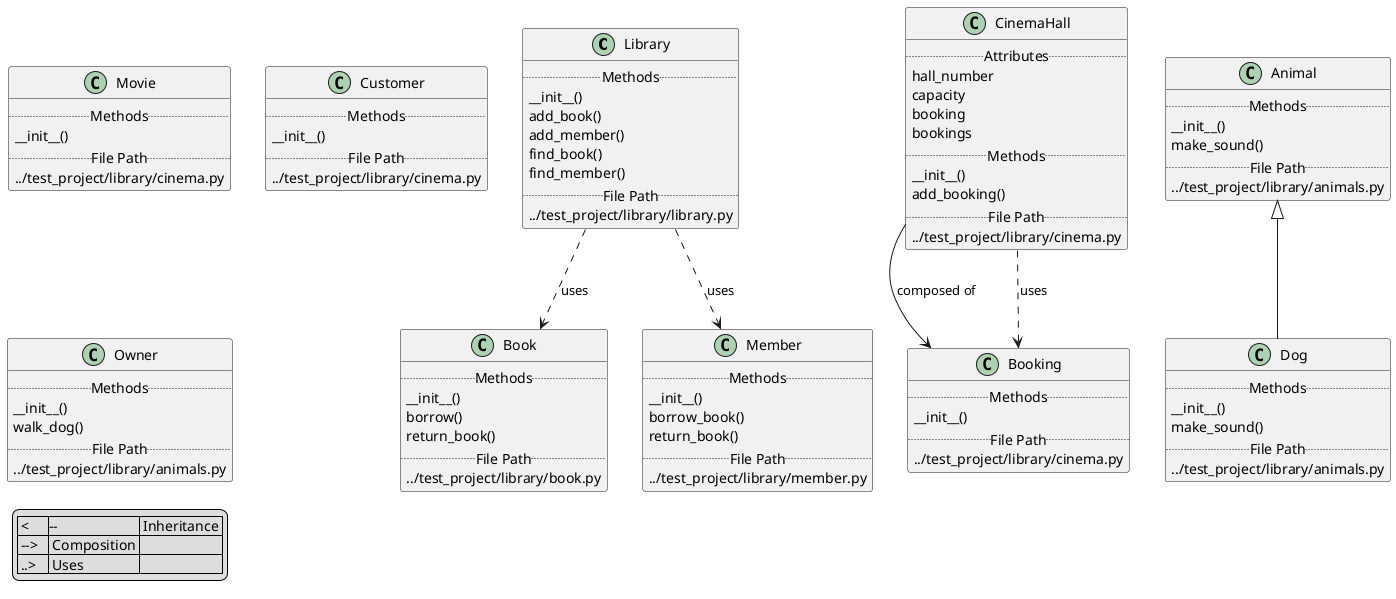 @startuml
class "Library" as Library {
    .. Methods ..
    __init__()
    add_book()
    add_member()
    find_book()
    find_member()
    .. File Path ..
    ../test_project/library/library.py
}
Library ..> Book : uses
Library ..> Member : uses
class "Member" as Member {
    .. Methods ..
    __init__()
    borrow_book()
    return_book()
    .. File Path ..
    ../test_project/library/member.py
}
class "Movie" as Movie {
    .. Methods ..
    __init__()
    .. File Path ..
    ../test_project/library/cinema.py
}
class "CinemaHall" as CinemaHall {
    .. Attributes ..
    hall_number
    capacity
    booking
    bookings
    .. Methods ..
    __init__()
    add_booking()
    .. File Path ..
    ../test_project/library/cinema.py
}
CinemaHall --> Booking : composed of
CinemaHall ..> Booking : uses
class "Booking" as Booking {
    .. Methods ..
    __init__()
    .. File Path ..
    ../test_project/library/cinema.py
}
class "Customer" as Customer {
    .. Methods ..
    __init__()
    .. File Path ..
    ../test_project/library/cinema.py
}
class "Animal" as Animal {
    .. Methods ..
    __init__()
    make_sound()
    .. File Path ..
    ../test_project/library/animals.py
}
class "Dog" as Dog {
    .. Methods ..
    __init__()
    make_sound()
    .. File Path ..
    ../test_project/library/animals.py
}
Animal <|-- Dog
class "Owner" as Owner {
    .. Methods ..
    __init__()
    walk_dog()
    .. File Path ..
    ../test_project/library/animals.py
}
class "Book" as Book {
    .. Methods ..
    __init__()
    borrow()
    return_book()
    .. File Path ..
    ../test_project/library/book.py
}
legend left
| <|-- | Inheritance |
| -->   | Composition |
| ..>   | Uses        |
endlegend
@enduml
